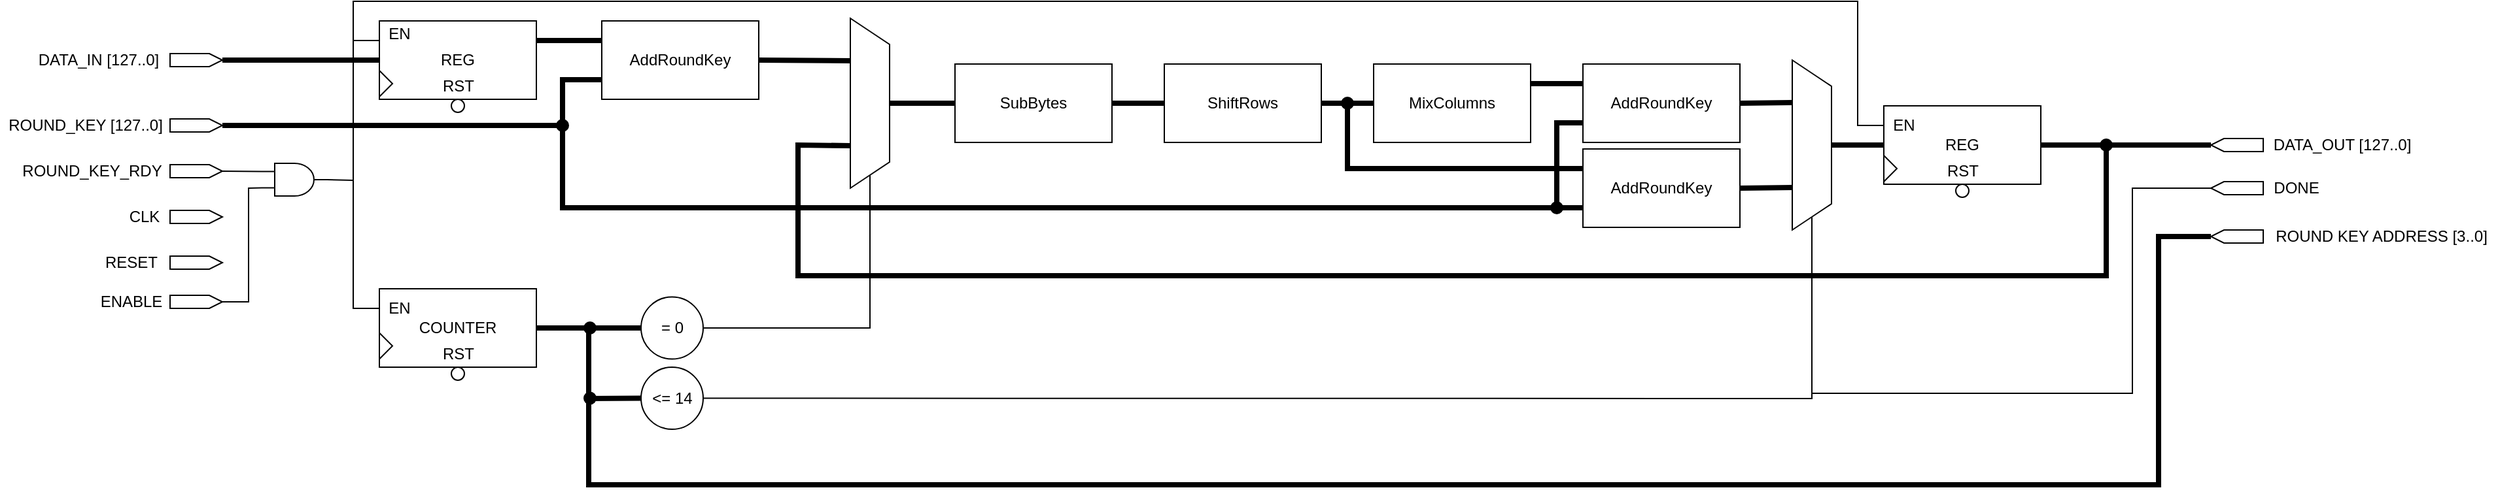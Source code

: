 <mxfile version="14.7.3" type="device"><diagram id="OsLVq_jGp8oFtw5WzkJy" name="Page-1"><mxGraphModel dx="202" dy="112" grid="1" gridSize="10" guides="1" tooltips="1" connect="1" arrows="1" fold="1" page="1" pageScale="1" pageWidth="100000" pageHeight="100000" math="0" shadow="0"><root><mxCell id="0"/><mxCell id="1" parent="0"/><mxCell id="IHmJ4ijgivRCU1w6-5-e-1" value="" style="shape=mxgraph.arrows2.arrow;verticalLabelPosition=bottom;shadow=0;dashed=0;align=center;html=1;verticalAlign=top;strokeWidth=1;dy=0;dx=10;notch=0;" parent="1" vertex="1"><mxGeometry x="440" y="350" width="40" height="10" as="geometry"/></mxCell><mxCell id="IHmJ4ijgivRCU1w6-5-e-2" value="DATA_IN [127..0]" style="text;html=1;align=center;verticalAlign=middle;resizable=0;points=[];autosize=1;strokeColor=none;" parent="1" vertex="1"><mxGeometry x="330" y="345" width="110" height="20" as="geometry"/></mxCell><mxCell id="IHmJ4ijgivRCU1w6-5-e-3" value="" style="shape=mxgraph.arrows2.arrow;verticalLabelPosition=bottom;shadow=0;dashed=0;align=center;html=1;verticalAlign=top;strokeWidth=1;dy=0;dx=10;notch=0;" parent="1" vertex="1"><mxGeometry x="440" y="400" width="40" height="10" as="geometry"/></mxCell><mxCell id="IHmJ4ijgivRCU1w6-5-e-4" value="ROUND_KEY [127..0]" style="text;html=1;align=center;verticalAlign=middle;resizable=0;points=[];autosize=1;strokeColor=none;" parent="1" vertex="1"><mxGeometry x="310" y="395" width="130" height="20" as="geometry"/></mxCell><mxCell id="IHmJ4ijgivRCU1w6-5-e-6" value="" style="shape=mxgraph.arrows2.arrow;verticalLabelPosition=bottom;shadow=0;dashed=0;align=center;html=1;verticalAlign=top;strokeWidth=1;dy=0;dx=10;notch=0;" parent="1" vertex="1"><mxGeometry x="440" y="470" width="40" height="10" as="geometry"/></mxCell><mxCell id="IHmJ4ijgivRCU1w6-5-e-7" value="CLK" style="text;html=1;align=center;verticalAlign=middle;resizable=0;points=[];autosize=1;strokeColor=none;" parent="1" vertex="1"><mxGeometry x="400" y="465" width="40" height="20" as="geometry"/></mxCell><mxCell id="IHmJ4ijgivRCU1w6-5-e-8" value="AddRoundKey" style="rounded=0;whiteSpace=wrap;html=1;" parent="1" vertex="1"><mxGeometry x="770" y="325" width="120" height="60" as="geometry"/></mxCell><mxCell id="IHmJ4ijgivRCU1w6-5-e-9" value="SubBytes" style="rounded=0;whiteSpace=wrap;html=1;" parent="1" vertex="1"><mxGeometry x="1040" y="358" width="120" height="60" as="geometry"/></mxCell><mxCell id="IHmJ4ijgivRCU1w6-5-e-10" value="ShiftRows" style="rounded=0;whiteSpace=wrap;html=1;" parent="1" vertex="1"><mxGeometry x="1200" y="358" width="120" height="60" as="geometry"/></mxCell><mxCell id="IHmJ4ijgivRCU1w6-5-e-11" value="MixColumns" style="rounded=0;whiteSpace=wrap;html=1;" parent="1" vertex="1"><mxGeometry x="1360" y="358" width="120" height="60" as="geometry"/></mxCell><mxCell id="IHmJ4ijgivRCU1w6-5-e-12" value="AddRoundKey" style="rounded=0;whiteSpace=wrap;html=1;" parent="1" vertex="1"><mxGeometry x="1520" y="358" width="120" height="60" as="geometry"/></mxCell><mxCell id="IHmJ4ijgivRCU1w6-5-e-16" value="REG" style="rounded=0;whiteSpace=wrap;html=1;" parent="1" vertex="1"><mxGeometry x="1750" y="390" width="120" height="60" as="geometry"/></mxCell><mxCell id="IHmJ4ijgivRCU1w6-5-e-17" value="" style="shape=mxgraph.arrows2.arrow;verticalLabelPosition=bottom;shadow=0;dashed=0;align=center;html=1;verticalAlign=top;strokeWidth=1;dy=0;dx=10;notch=0;" parent="1" vertex="1"><mxGeometry x="440" y="435" width="40" height="10" as="geometry"/></mxCell><mxCell id="IHmJ4ijgivRCU1w6-5-e-18" value="ROUND_KEY_RDY" style="text;html=1;align=center;verticalAlign=middle;resizable=0;points=[];autosize=1;strokeColor=none;" parent="1" vertex="1"><mxGeometry x="320" y="430" width="120" height="20" as="geometry"/></mxCell><mxCell id="yzw4qBeUO7Z46KJRWVYP-1" value="RESET" style="text;html=1;align=center;verticalAlign=middle;resizable=0;points=[];autosize=1;strokeColor=none;" vertex="1" parent="1"><mxGeometry x="380" y="500" width="60" height="20" as="geometry"/></mxCell><mxCell id="yzw4qBeUO7Z46KJRWVYP-2" value="" style="shape=mxgraph.arrows2.arrow;verticalLabelPosition=bottom;shadow=0;dashed=0;align=center;html=1;verticalAlign=top;strokeWidth=1;dy=0;dx=10;notch=0;" vertex="1" parent="1"><mxGeometry x="440" y="505" width="40" height="10" as="geometry"/></mxCell><mxCell id="yzw4qBeUO7Z46KJRWVYP-3" value="ENABLE" style="text;html=1;align=center;verticalAlign=middle;resizable=0;points=[];autosize=1;strokeColor=none;" vertex="1" parent="1"><mxGeometry x="380" y="530" width="60" height="20" as="geometry"/></mxCell><mxCell id="yzw4qBeUO7Z46KJRWVYP-4" value="" style="shape=mxgraph.arrows2.arrow;verticalLabelPosition=bottom;shadow=0;dashed=0;align=center;html=1;verticalAlign=top;strokeWidth=1;dy=0;dx=10;notch=0;" vertex="1" parent="1"><mxGeometry x="440" y="535" width="40" height="10" as="geometry"/></mxCell><mxCell id="yzw4qBeUO7Z46KJRWVYP-5" value="REG" style="rounded=0;whiteSpace=wrap;html=1;" vertex="1" parent="1"><mxGeometry x="600" y="325" width="120" height="60" as="geometry"/></mxCell><mxCell id="yzw4qBeUO7Z46KJRWVYP-6" value="" style="endArrow=none;html=1;exitX=1;exitY=0.25;exitDx=0;exitDy=0;entryX=0;entryY=0.25;entryDx=0;entryDy=0;strokeWidth=4;" edge="1" parent="1" source="yzw4qBeUO7Z46KJRWVYP-5" target="IHmJ4ijgivRCU1w6-5-e-8"><mxGeometry width="50" height="50" relative="1" as="geometry"><mxPoint x="760" y="390" as="sourcePoint"/><mxPoint x="810" y="340" as="targetPoint"/></mxGeometry></mxCell><mxCell id="yzw4qBeUO7Z46KJRWVYP-7" value="" style="shape=trapezoid;perimeter=trapezoidPerimeter;whiteSpace=wrap;html=1;fixedSize=1;direction=south;" vertex="1" parent="1"><mxGeometry x="960" y="323" width="30" height="130" as="geometry"/></mxCell><mxCell id="yzw4qBeUO7Z46KJRWVYP-8" value="" style="endArrow=none;html=1;strokeWidth=4;exitX=1;exitY=0.5;exitDx=0;exitDy=0;entryX=0.25;entryY=1;entryDx=0;entryDy=0;" edge="1" parent="1" source="IHmJ4ijgivRCU1w6-5-e-8" target="yzw4qBeUO7Z46KJRWVYP-7"><mxGeometry width="50" height="50" relative="1" as="geometry"><mxPoint x="950" y="410" as="sourcePoint"/><mxPoint x="1000" y="360" as="targetPoint"/></mxGeometry></mxCell><mxCell id="yzw4qBeUO7Z46KJRWVYP-9" value="" style="endArrow=none;html=1;strokeWidth=4;exitX=0.5;exitY=0;exitDx=0;exitDy=0;entryX=0;entryY=0.5;entryDx=0;entryDy=0;" edge="1" parent="1" source="yzw4qBeUO7Z46KJRWVYP-7" target="IHmJ4ijgivRCU1w6-5-e-9"><mxGeometry width="50" height="50" relative="1" as="geometry"><mxPoint x="1100" y="450" as="sourcePoint"/><mxPoint x="1150" y="400" as="targetPoint"/></mxGeometry></mxCell><mxCell id="yzw4qBeUO7Z46KJRWVYP-10" value="" style="endArrow=none;html=1;strokeWidth=4;entryX=0;entryY=0.5;entryDx=0;entryDy=0;exitX=1;exitY=0.5;exitDx=0;exitDy=0;" edge="1" parent="1" source="IHmJ4ijgivRCU1w6-5-e-9" target="IHmJ4ijgivRCU1w6-5-e-10"><mxGeometry width="50" height="50" relative="1" as="geometry"><mxPoint x="1130" y="430" as="sourcePoint"/><mxPoint x="1180" y="380" as="targetPoint"/></mxGeometry></mxCell><mxCell id="yzw4qBeUO7Z46KJRWVYP-11" value="" style="endArrow=none;html=1;strokeWidth=4;entryX=0;entryY=0.5;entryDx=0;entryDy=0;exitX=1;exitY=0.5;exitDx=0;exitDy=0;" edge="1" parent="1" source="IHmJ4ijgivRCU1w6-5-e-10" target="IHmJ4ijgivRCU1w6-5-e-11"><mxGeometry width="50" height="50" relative="1" as="geometry"><mxPoint x="1270" y="430" as="sourcePoint"/><mxPoint x="1320" y="380" as="targetPoint"/></mxGeometry></mxCell><mxCell id="yzw4qBeUO7Z46KJRWVYP-13" value="" style="endArrow=none;html=1;strokeWidth=4;entryX=0;entryY=0.25;entryDx=0;entryDy=0;exitX=1;exitY=0.25;exitDx=0;exitDy=0;" edge="1" parent="1" source="IHmJ4ijgivRCU1w6-5-e-11" target="IHmJ4ijgivRCU1w6-5-e-12"><mxGeometry width="50" height="50" relative="1" as="geometry"><mxPoint x="1460" y="420" as="sourcePoint"/><mxPoint x="1510" y="370" as="targetPoint"/></mxGeometry></mxCell><mxCell id="yzw4qBeUO7Z46KJRWVYP-14" value="AddRoundKey" style="rounded=0;whiteSpace=wrap;html=1;" vertex="1" parent="1"><mxGeometry x="1520" y="423" width="120" height="60" as="geometry"/></mxCell><mxCell id="yzw4qBeUO7Z46KJRWVYP-16" value="" style="shape=trapezoid;perimeter=trapezoidPerimeter;whiteSpace=wrap;html=1;fixedSize=1;direction=south;" vertex="1" parent="1"><mxGeometry x="1680" y="355" width="30" height="130" as="geometry"/></mxCell><mxCell id="yzw4qBeUO7Z46KJRWVYP-18" value="" style="endArrow=none;html=1;strokeWidth=4;entryX=0.25;entryY=1;entryDx=0;entryDy=0;exitX=1;exitY=0.5;exitDx=0;exitDy=0;" edge="1" parent="1" source="IHmJ4ijgivRCU1w6-5-e-12" target="yzw4qBeUO7Z46KJRWVYP-16"><mxGeometry width="50" height="50" relative="1" as="geometry"><mxPoint x="1610" y="440" as="sourcePoint"/><mxPoint x="1660" y="390" as="targetPoint"/></mxGeometry></mxCell><mxCell id="yzw4qBeUO7Z46KJRWVYP-19" value="" style="endArrow=none;html=1;strokeWidth=4;entryX=0.75;entryY=1;entryDx=0;entryDy=0;exitX=1;exitY=0.5;exitDx=0;exitDy=0;" edge="1" parent="1" source="yzw4qBeUO7Z46KJRWVYP-14" target="yzw4qBeUO7Z46KJRWVYP-16"><mxGeometry width="50" height="50" relative="1" as="geometry"><mxPoint x="1620" y="450" as="sourcePoint"/><mxPoint x="1670" y="400" as="targetPoint"/></mxGeometry></mxCell><mxCell id="yzw4qBeUO7Z46KJRWVYP-20" value="" style="endArrow=none;html=1;strokeWidth=4;entryX=0;entryY=0.5;entryDx=0;entryDy=0;exitX=0.5;exitY=0;exitDx=0;exitDy=0;" edge="1" parent="1" source="yzw4qBeUO7Z46KJRWVYP-16" target="IHmJ4ijgivRCU1w6-5-e-16"><mxGeometry width="50" height="50" relative="1" as="geometry"><mxPoint x="1660" y="470" as="sourcePoint"/><mxPoint x="1710" y="420" as="targetPoint"/></mxGeometry></mxCell><mxCell id="yzw4qBeUO7Z46KJRWVYP-21" value="" style="endArrow=none;html=1;strokeWidth=4;exitX=1;exitY=0.5;exitDx=0;exitDy=0;entryX=1;entryY=0.5;entryDx=0;entryDy=0;entryPerimeter=0;" edge="1" parent="1" source="IHmJ4ijgivRCU1w6-5-e-16" target="yzw4qBeUO7Z46KJRWVYP-39"><mxGeometry width="50" height="50" relative="1" as="geometry"><mxPoint x="1800" y="480" as="sourcePoint"/><mxPoint x="1960" y="420" as="targetPoint"/></mxGeometry></mxCell><mxCell id="yzw4qBeUO7Z46KJRWVYP-22" value="" style="endArrow=none;html=1;strokeWidth=4;rounded=0;exitX=0.75;exitY=1;exitDx=0;exitDy=0;" edge="1" parent="1" source="yzw4qBeUO7Z46KJRWVYP-7"><mxGeometry width="50" height="50" relative="1" as="geometry"><mxPoint x="890" y="480" as="sourcePoint"/><mxPoint x="1920" y="420" as="targetPoint"/><Array as="points"><mxPoint x="920" y="420"/><mxPoint x="920" y="520"/><mxPoint x="1920" y="520"/></Array></mxGeometry></mxCell><mxCell id="yzw4qBeUO7Z46KJRWVYP-23" value="" style="endArrow=none;html=1;strokeWidth=4;entryX=0;entryY=0.25;entryDx=0;entryDy=0;rounded=0;" edge="1" parent="1" target="yzw4qBeUO7Z46KJRWVYP-14"><mxGeometry width="50" height="50" relative="1" as="geometry"><mxPoint x="1340" y="390" as="sourcePoint"/><mxPoint x="1410" y="450" as="targetPoint"/><Array as="points"><mxPoint x="1340" y="438"/></Array></mxGeometry></mxCell><mxCell id="yzw4qBeUO7Z46KJRWVYP-24" value="" style="endArrow=none;html=1;strokeWidth=4;exitX=1;exitY=0.5;exitDx=0;exitDy=0;exitPerimeter=0;entryX=0;entryY=0.5;entryDx=0;entryDy=0;" edge="1" parent="1" source="IHmJ4ijgivRCU1w6-5-e-1" target="yzw4qBeUO7Z46KJRWVYP-5"><mxGeometry width="50" height="50" relative="1" as="geometry"><mxPoint x="600" y="400" as="sourcePoint"/><mxPoint x="650" y="350" as="targetPoint"/></mxGeometry></mxCell><mxCell id="yzw4qBeUO7Z46KJRWVYP-25" value="" style="endArrow=none;html=1;strokeWidth=4;entryX=0;entryY=0.75;entryDx=0;entryDy=0;exitX=1;exitY=0.5;exitDx=0;exitDy=0;exitPerimeter=0;rounded=0;" edge="1" parent="1" source="IHmJ4ijgivRCU1w6-5-e-3" target="IHmJ4ijgivRCU1w6-5-e-8"><mxGeometry width="50" height="50" relative="1" as="geometry"><mxPoint x="670" y="440" as="sourcePoint"/><mxPoint x="720" y="390" as="targetPoint"/><Array as="points"><mxPoint x="740" y="405"/><mxPoint x="740" y="370"/></Array></mxGeometry></mxCell><mxCell id="yzw4qBeUO7Z46KJRWVYP-27" value="" style="endArrow=none;html=1;strokeWidth=4;entryX=0;entryY=0.75;entryDx=0;entryDy=0;rounded=0;" edge="1" parent="1" target="yzw4qBeUO7Z46KJRWVYP-14"><mxGeometry width="50" height="50" relative="1" as="geometry"><mxPoint x="740" y="400" as="sourcePoint"/><mxPoint x="1490" y="470" as="targetPoint"/><Array as="points"><mxPoint x="740" y="468"/></Array></mxGeometry></mxCell><mxCell id="yzw4qBeUO7Z46KJRWVYP-28" value="" style="endArrow=none;html=1;strokeWidth=4;entryX=0;entryY=0.75;entryDx=0;entryDy=0;rounded=0;" edge="1" parent="1" target="IHmJ4ijgivRCU1w6-5-e-12"><mxGeometry width="50" height="50" relative="1" as="geometry"><mxPoint x="1500" y="470" as="sourcePoint"/><mxPoint x="1510" y="430" as="targetPoint"/><Array as="points"><mxPoint x="1500" y="403"/></Array></mxGeometry></mxCell><mxCell id="yzw4qBeUO7Z46KJRWVYP-29" value="" style="verticalLabelPosition=bottom;shadow=0;dashed=0;align=center;html=1;verticalAlign=top;shape=mxgraph.electrical.logic_gates.logic_gate;operation=and;" vertex="1" parent="1"><mxGeometry x="510" y="434" width="50" height="25" as="geometry"/></mxCell><mxCell id="yzw4qBeUO7Z46KJRWVYP-31" value="" style="endArrow=none;html=1;strokeWidth=1;exitX=1;exitY=0.5;exitDx=0;exitDy=0;exitPerimeter=0;entryX=0;entryY=0.25;entryDx=0;entryDy=0;entryPerimeter=0;" edge="1" parent="1" source="IHmJ4ijgivRCU1w6-5-e-17" target="yzw4qBeUO7Z46KJRWVYP-29"><mxGeometry width="50" height="50" relative="1" as="geometry"><mxPoint x="540" y="500" as="sourcePoint"/><mxPoint x="590" y="450" as="targetPoint"/></mxGeometry></mxCell><mxCell id="yzw4qBeUO7Z46KJRWVYP-32" value="" style="endArrow=none;html=1;strokeWidth=1;exitX=1;exitY=0.5;exitDx=0;exitDy=0;exitPerimeter=0;entryX=0;entryY=0.75;entryDx=0;entryDy=0;entryPerimeter=0;rounded=0;" edge="1" parent="1" source="yzw4qBeUO7Z46KJRWVYP-4" target="yzw4qBeUO7Z46KJRWVYP-29"><mxGeometry width="50" height="50" relative="1" as="geometry"><mxPoint x="520" y="470" as="sourcePoint"/><mxPoint x="570" y="420" as="targetPoint"/><Array as="points"><mxPoint x="500" y="540"/><mxPoint x="500" y="453"/></Array></mxGeometry></mxCell><mxCell id="yzw4qBeUO7Z46KJRWVYP-33" value="" style="endArrow=none;html=1;strokeWidth=1;entryX=0;entryY=0.25;entryDx=0;entryDy=0;exitX=1;exitY=0.5;exitDx=0;exitDy=0;exitPerimeter=0;rounded=0;" edge="1" parent="1" source="yzw4qBeUO7Z46KJRWVYP-29" target="yzw4qBeUO7Z46KJRWVYP-5"><mxGeometry width="50" height="50" relative="1" as="geometry"><mxPoint x="560" y="430" as="sourcePoint"/><mxPoint x="610" y="380" as="targetPoint"/><Array as="points"><mxPoint x="580" y="447"/><mxPoint x="580" y="340"/></Array></mxGeometry></mxCell><mxCell id="yzw4qBeUO7Z46KJRWVYP-34" value="EN" style="text;html=1;align=center;verticalAlign=middle;resizable=0;points=[];autosize=1;strokeColor=none;" vertex="1" parent="1"><mxGeometry x="600" y="325" width="30" height="20" as="geometry"/></mxCell><mxCell id="yzw4qBeUO7Z46KJRWVYP-35" value="" style="endArrow=none;html=1;strokeWidth=1;entryX=0;entryY=0.25;entryDx=0;entryDy=0;rounded=0;" edge="1" parent="1" target="IHmJ4ijgivRCU1w6-5-e-16"><mxGeometry width="50" height="50" relative="1" as="geometry"><mxPoint x="580" y="340" as="sourcePoint"/><mxPoint x="840" y="320" as="targetPoint"/><Array as="points"><mxPoint x="580" y="310"/><mxPoint x="1730" y="310"/><mxPoint x="1730" y="405"/></Array></mxGeometry></mxCell><mxCell id="yzw4qBeUO7Z46KJRWVYP-36" value="EN" style="text;html=1;align=center;verticalAlign=middle;resizable=0;points=[];autosize=1;strokeColor=none;" vertex="1" parent="1"><mxGeometry x="1750" y="395" width="30" height="20" as="geometry"/></mxCell><mxCell id="yzw4qBeUO7Z46KJRWVYP-37" value="COUNTER" style="rounded=0;whiteSpace=wrap;html=1;" vertex="1" parent="1"><mxGeometry x="600" y="530" width="120" height="60" as="geometry"/></mxCell><mxCell id="yzw4qBeUO7Z46KJRWVYP-38" value="" style="endArrow=none;html=1;strokeWidth=1;entryX=0;entryY=0.25;entryDx=0;entryDy=0;rounded=0;" edge="1" parent="1" target="yzw4qBeUO7Z46KJRWVYP-37"><mxGeometry width="50" height="50" relative="1" as="geometry"><mxPoint x="580" y="440" as="sourcePoint"/><mxPoint x="760" y="470" as="targetPoint"/><Array as="points"><mxPoint x="580" y="545"/></Array></mxGeometry></mxCell><mxCell id="yzw4qBeUO7Z46KJRWVYP-39" value="" style="shape=mxgraph.arrows2.arrow;verticalLabelPosition=bottom;shadow=0;dashed=0;align=center;html=1;verticalAlign=top;strokeWidth=1;dy=0;dx=10;notch=0;flipH=1;" vertex="1" parent="1"><mxGeometry x="2000" y="415" width="40" height="10" as="geometry"/></mxCell><mxCell id="yzw4qBeUO7Z46KJRWVYP-40" value="DATA_OUT [127..0]" style="text;html=1;align=center;verticalAlign=middle;resizable=0;points=[];autosize=1;strokeColor=none;" vertex="1" parent="1"><mxGeometry x="2040" y="410" width="120" height="20" as="geometry"/></mxCell><mxCell id="yzw4qBeUO7Z46KJRWVYP-41" value="" style="shape=mxgraph.arrows2.arrow;verticalLabelPosition=bottom;shadow=0;dashed=0;align=center;html=1;verticalAlign=top;strokeWidth=1;dy=0;dx=10;notch=0;flipH=1;" vertex="1" parent="1"><mxGeometry x="2000" y="448" width="40" height="10" as="geometry"/></mxCell><mxCell id="yzw4qBeUO7Z46KJRWVYP-42" value="DONE" style="text;html=1;align=center;verticalAlign=middle;resizable=0;points=[];autosize=1;strokeColor=none;" vertex="1" parent="1"><mxGeometry x="2040" y="443" width="50" height="20" as="geometry"/></mxCell><mxCell id="yzw4qBeUO7Z46KJRWVYP-43" value="" style="shape=mxgraph.arrows2.arrow;verticalLabelPosition=bottom;shadow=0;dashed=0;align=center;html=1;verticalAlign=top;strokeWidth=1;dy=0;dx=10;notch=0;flipH=1;" vertex="1" parent="1"><mxGeometry x="2000" y="485" width="40" height="10" as="geometry"/></mxCell><mxCell id="yzw4qBeUO7Z46KJRWVYP-44" value="ROUND KEY ADDRESS [3..0]" style="text;html=1;align=center;verticalAlign=middle;resizable=0;points=[];autosize=1;strokeColor=none;" vertex="1" parent="1"><mxGeometry x="2040" y="480" width="180" height="20" as="geometry"/></mxCell><mxCell id="yzw4qBeUO7Z46KJRWVYP-45" value="" style="ellipse;whiteSpace=wrap;html=1;aspect=fixed;strokeColor=none;fillColor=#000000;" vertex="1" parent="1"><mxGeometry x="1495" y="463" width="10" height="10" as="geometry"/></mxCell><mxCell id="yzw4qBeUO7Z46KJRWVYP-47" value="" style="ellipse;whiteSpace=wrap;html=1;aspect=fixed;strokeColor=none;fillColor=#000000;" vertex="1" parent="1"><mxGeometry x="1335" y="383" width="10" height="10" as="geometry"/></mxCell><mxCell id="yzw4qBeUO7Z46KJRWVYP-48" value="" style="ellipse;whiteSpace=wrap;html=1;aspect=fixed;strokeColor=none;fillColor=#000000;" vertex="1" parent="1"><mxGeometry x="735" y="400" width="10" height="10" as="geometry"/></mxCell><mxCell id="yzw4qBeUO7Z46KJRWVYP-49" value="" style="ellipse;whiteSpace=wrap;html=1;aspect=fixed;strokeColor=none;fillColor=#000000;" vertex="1" parent="1"><mxGeometry x="1915" y="415" width="10" height="10" as="geometry"/></mxCell><mxCell id="yzw4qBeUO7Z46KJRWVYP-51" value="" style="endArrow=none;html=1;strokeWidth=4;exitX=1;exitY=0.5;exitDx=0;exitDy=0;" edge="1" parent="1" source="yzw4qBeUO7Z46KJRWVYP-37" target="yzw4qBeUO7Z46KJRWVYP-52"><mxGeometry width="50" height="50" relative="1" as="geometry"><mxPoint x="720" y="580" as="sourcePoint"/><mxPoint x="760" y="560" as="targetPoint"/></mxGeometry></mxCell><mxCell id="yzw4qBeUO7Z46KJRWVYP-52" value="= 0" style="ellipse;whiteSpace=wrap;html=1;aspect=fixed;fillColor=#FFFFFF;" vertex="1" parent="1"><mxGeometry x="800" y="536.25" width="47.5" height="47.5" as="geometry"/></mxCell><mxCell id="yzw4qBeUO7Z46KJRWVYP-53" value="&amp;lt;= 14" style="ellipse;whiteSpace=wrap;html=1;aspect=fixed;fillColor=#FFFFFF;" vertex="1" parent="1"><mxGeometry x="800" y="590" width="47.5" height="47.5" as="geometry"/></mxCell><mxCell id="yzw4qBeUO7Z46KJRWVYP-54" value="" style="endArrow=none;html=1;strokeWidth=1;rounded=0;entryX=1;entryY=0.5;entryDx=0;entryDy=0;exitX=1;exitY=0.5;exitDx=0;exitDy=0;" edge="1" parent="1" source="yzw4qBeUO7Z46KJRWVYP-52" target="yzw4qBeUO7Z46KJRWVYP-7"><mxGeometry width="50" height="50" relative="1" as="geometry"><mxPoint x="950" y="490" as="sourcePoint"/><mxPoint x="1000" y="440" as="targetPoint"/><Array as="points"><mxPoint x="975" y="560"/></Array></mxGeometry></mxCell><mxCell id="yzw4qBeUO7Z46KJRWVYP-55" value="" style="endArrow=none;html=1;strokeWidth=1;exitX=1;exitY=0.5;exitDx=0;exitDy=0;entryX=1;entryY=0.5;entryDx=0;entryDy=0;rounded=0;" edge="1" parent="1" source="yzw4qBeUO7Z46KJRWVYP-53" target="yzw4qBeUO7Z46KJRWVYP-16"><mxGeometry width="50" height="50" relative="1" as="geometry"><mxPoint x="1080" y="600" as="sourcePoint"/><mxPoint x="1550" y="590" as="targetPoint"/><Array as="points"><mxPoint x="1695" y="614"/></Array></mxGeometry></mxCell><mxCell id="yzw4qBeUO7Z46KJRWVYP-57" value="" style="endArrow=none;html=1;strokeWidth=4;entryX=0;entryY=0.5;entryDx=0;entryDy=0;rounded=0;" edge="1" parent="1" target="yzw4qBeUO7Z46KJRWVYP-53"><mxGeometry width="50" height="50" relative="1" as="geometry"><mxPoint x="760" y="560" as="sourcePoint"/><mxPoint x="760" y="620" as="targetPoint"/><Array as="points"><mxPoint x="760" y="614"/></Array></mxGeometry></mxCell><mxCell id="yzw4qBeUO7Z46KJRWVYP-58" value="" style="endArrow=none;html=1;strokeWidth=4;rounded=0;entryX=1;entryY=0.5;entryDx=0;entryDy=0;entryPerimeter=0;" edge="1" parent="1" target="yzw4qBeUO7Z46KJRWVYP-43"><mxGeometry width="50" height="50" relative="1" as="geometry"><mxPoint x="760" y="610" as="sourcePoint"/><mxPoint x="1950" y="640" as="targetPoint"/><Array as="points"><mxPoint x="760" y="680"/><mxPoint x="1960" y="680"/><mxPoint x="1960" y="490"/></Array></mxGeometry></mxCell><mxCell id="yzw4qBeUO7Z46KJRWVYP-59" value="" style="endArrow=none;html=1;strokeWidth=1;entryX=1;entryY=0.5;entryDx=0;entryDy=0;entryPerimeter=0;rounded=0;" edge="1" parent="1" target="yzw4qBeUO7Z46KJRWVYP-41"><mxGeometry width="50" height="50" relative="1" as="geometry"><mxPoint x="1695" y="610" as="sourcePoint"/><mxPoint x="1760" y="500" as="targetPoint"/><Array as="points"><mxPoint x="1940" y="610"/><mxPoint x="1940" y="453"/></Array></mxGeometry></mxCell><mxCell id="yzw4qBeUO7Z46KJRWVYP-60" value="EN" style="text;html=1;align=center;verticalAlign=middle;resizable=0;points=[];autosize=1;strokeColor=none;" vertex="1" parent="1"><mxGeometry x="600" y="535" width="30" height="20" as="geometry"/></mxCell><mxCell id="yzw4qBeUO7Z46KJRWVYP-62" value="RST" style="text;html=1;align=center;verticalAlign=middle;resizable=0;points=[];autosize=1;strokeColor=none;" vertex="1" parent="1"><mxGeometry x="640" y="570" width="40" height="20" as="geometry"/></mxCell><mxCell id="yzw4qBeUO7Z46KJRWVYP-63" value="RST" style="text;html=1;align=center;verticalAlign=middle;resizable=0;points=[];autosize=1;strokeColor=none;" vertex="1" parent="1"><mxGeometry x="640" y="365" width="40" height="20" as="geometry"/></mxCell><mxCell id="yzw4qBeUO7Z46KJRWVYP-64" value="" style="triangle;whiteSpace=wrap;html=1;fillColor=#FFFFFF;" vertex="1" parent="1"><mxGeometry x="600" y="363" width="10" height="20" as="geometry"/></mxCell><mxCell id="yzw4qBeUO7Z46KJRWVYP-65" value="" style="triangle;whiteSpace=wrap;html=1;fillColor=#FFFFFF;" vertex="1" parent="1"><mxGeometry x="600" y="563.75" width="10" height="20" as="geometry"/></mxCell><mxCell id="yzw4qBeUO7Z46KJRWVYP-66" value="" style="triangle;whiteSpace=wrap;html=1;fillColor=#FFFFFF;" vertex="1" parent="1"><mxGeometry x="1750" y="428" width="10" height="20" as="geometry"/></mxCell><mxCell id="yzw4qBeUO7Z46KJRWVYP-67" value="RST" style="text;html=1;align=center;verticalAlign=middle;resizable=0;points=[];autosize=1;strokeColor=none;" vertex="1" parent="1"><mxGeometry x="1790" y="430" width="40" height="20" as="geometry"/></mxCell><mxCell id="yzw4qBeUO7Z46KJRWVYP-68" value="" style="ellipse;whiteSpace=wrap;html=1;aspect=fixed;fillColor=#FFFFFF;" vertex="1" parent="1"><mxGeometry x="655" y="385" width="10" height="10" as="geometry"/></mxCell><mxCell id="yzw4qBeUO7Z46KJRWVYP-69" value="" style="ellipse;whiteSpace=wrap;html=1;aspect=fixed;fillColor=#FFFFFF;" vertex="1" parent="1"><mxGeometry x="655" y="590" width="10" height="10" as="geometry"/></mxCell><mxCell id="yzw4qBeUO7Z46KJRWVYP-70" value="" style="ellipse;whiteSpace=wrap;html=1;aspect=fixed;fillColor=#FFFFFF;" vertex="1" parent="1"><mxGeometry x="1805" y="450" width="10" height="10" as="geometry"/></mxCell><mxCell id="yzw4qBeUO7Z46KJRWVYP-71" value="" style="ellipse;whiteSpace=wrap;html=1;aspect=fixed;strokeColor=none;fillColor=#000000;" vertex="1" parent="1"><mxGeometry x="756" y="555" width="10" height="10" as="geometry"/></mxCell><mxCell id="yzw4qBeUO7Z46KJRWVYP-72" value="" style="ellipse;whiteSpace=wrap;html=1;aspect=fixed;strokeColor=none;fillColor=#000000;" vertex="1" parent="1"><mxGeometry x="756" y="608.75" width="10" height="10" as="geometry"/></mxCell></root></mxGraphModel></diagram></mxfile>